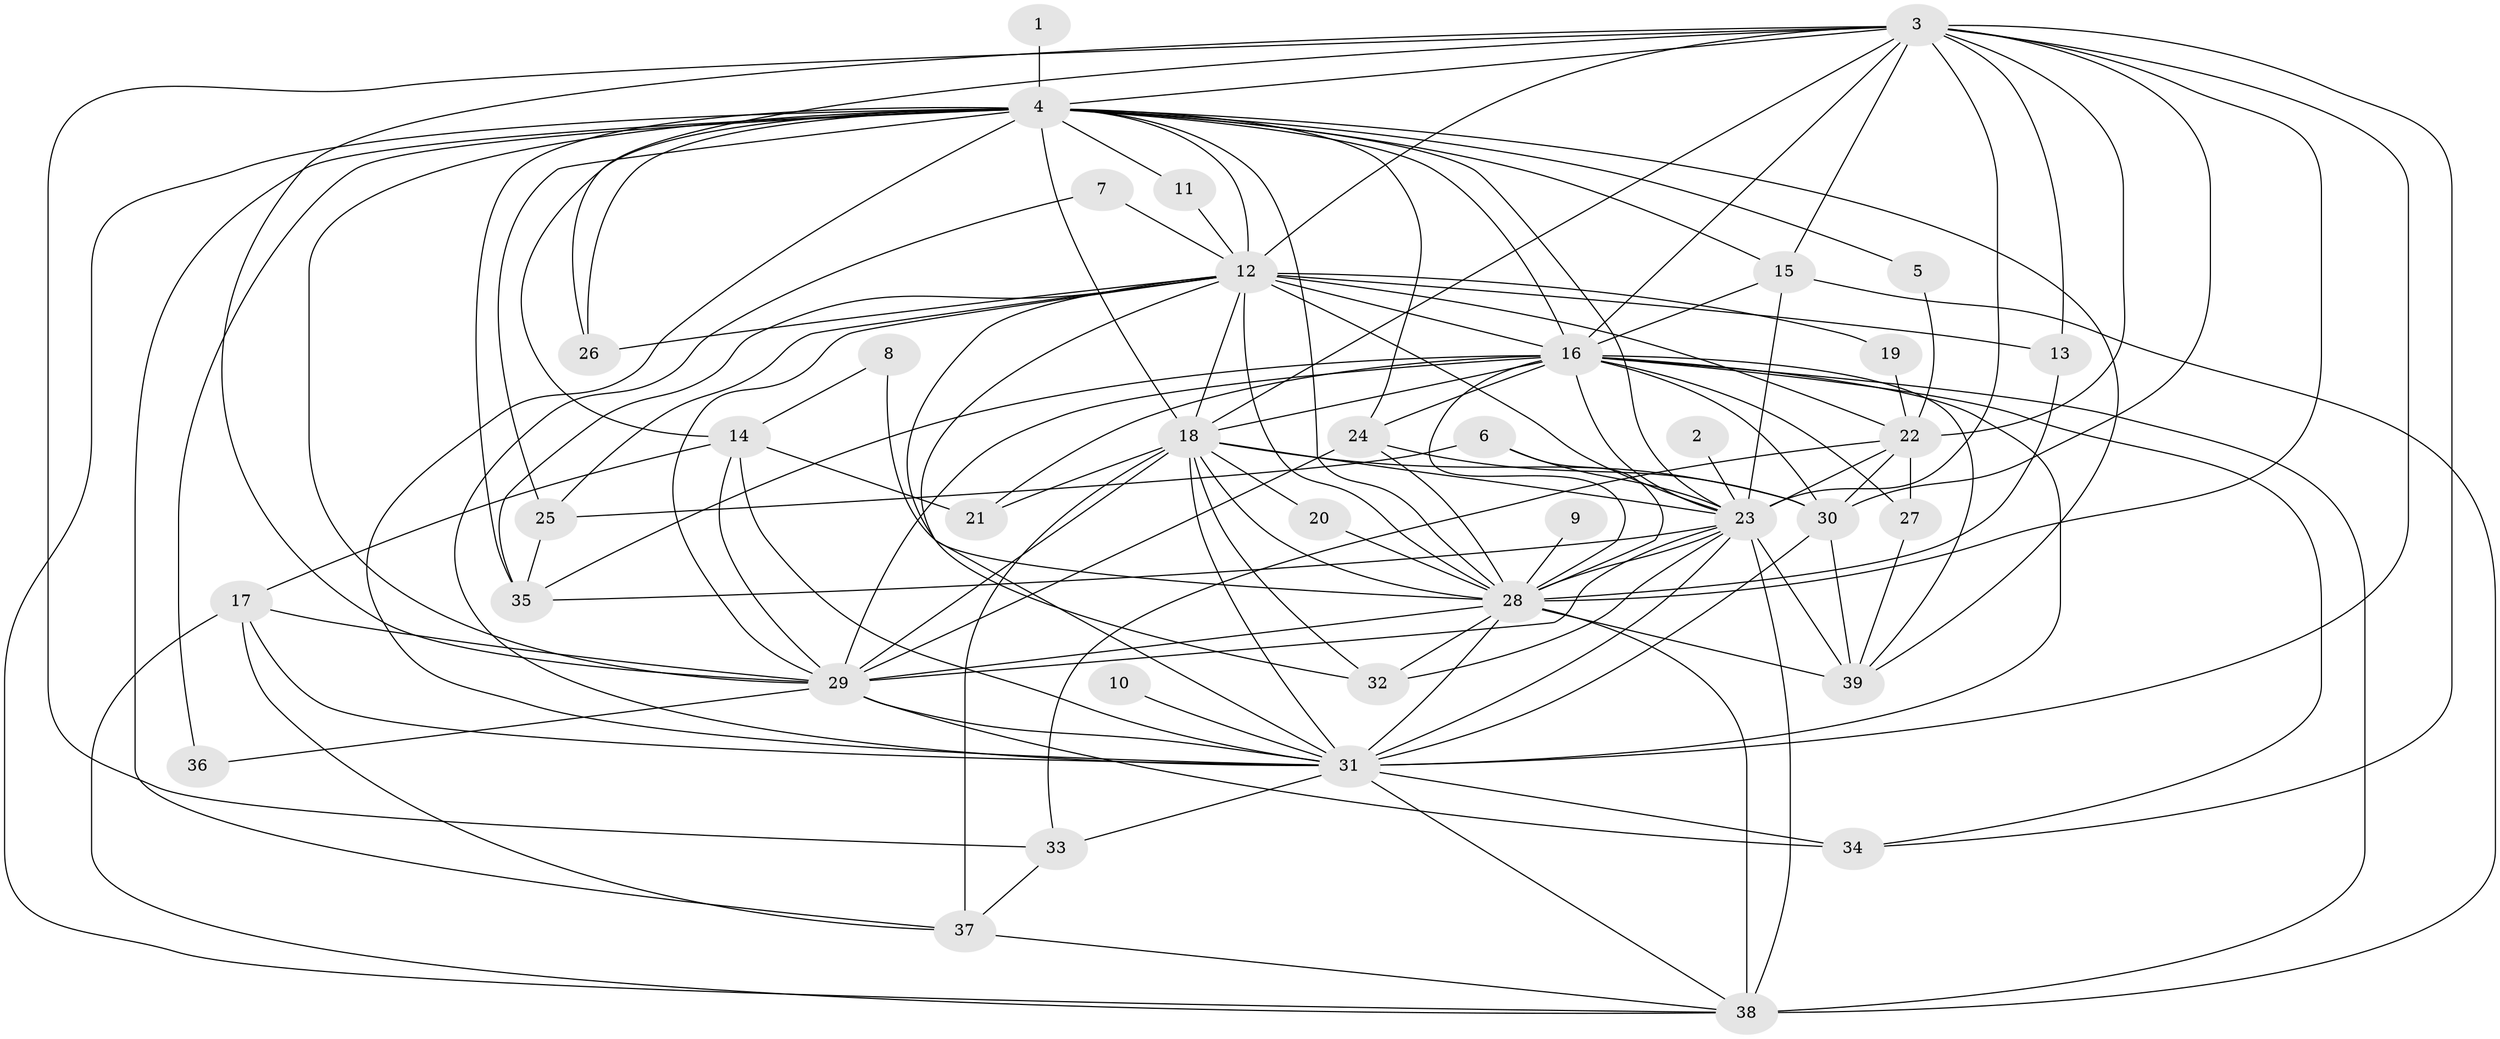 // original degree distribution, {21: 0.007874015748031496, 20: 0.015748031496062992, 33: 0.007874015748031496, 30: 0.007874015748031496, 23: 0.015748031496062992, 27: 0.007874015748031496, 26: 0.007874015748031496, 15: 0.007874015748031496, 9: 0.015748031496062992, 5: 0.03937007874015748, 3: 0.18110236220472442, 2: 0.5905511811023622, 7: 0.015748031496062992, 4: 0.06299212598425197, 6: 0.015748031496062992}
// Generated by graph-tools (version 1.1) at 2025/36/03/04/25 23:36:20]
// undirected, 39 vertices, 127 edges
graph export_dot {
  node [color=gray90,style=filled];
  1;
  2;
  3;
  4;
  5;
  6;
  7;
  8;
  9;
  10;
  11;
  12;
  13;
  14;
  15;
  16;
  17;
  18;
  19;
  20;
  21;
  22;
  23;
  24;
  25;
  26;
  27;
  28;
  29;
  30;
  31;
  32;
  33;
  34;
  35;
  36;
  37;
  38;
  39;
  1 -- 4 [weight=1.0];
  2 -- 23 [weight=1.0];
  3 -- 4 [weight=2.0];
  3 -- 12 [weight=3.0];
  3 -- 13 [weight=1.0];
  3 -- 15 [weight=1.0];
  3 -- 16 [weight=3.0];
  3 -- 18 [weight=3.0];
  3 -- 22 [weight=3.0];
  3 -- 23 [weight=2.0];
  3 -- 26 [weight=1.0];
  3 -- 28 [weight=6.0];
  3 -- 29 [weight=2.0];
  3 -- 30 [weight=1.0];
  3 -- 31 [weight=2.0];
  3 -- 33 [weight=1.0];
  3 -- 34 [weight=1.0];
  4 -- 5 [weight=1.0];
  4 -- 11 [weight=1.0];
  4 -- 12 [weight=2.0];
  4 -- 14 [weight=3.0];
  4 -- 15 [weight=1.0];
  4 -- 16 [weight=1.0];
  4 -- 18 [weight=3.0];
  4 -- 23 [weight=2.0];
  4 -- 24 [weight=1.0];
  4 -- 25 [weight=1.0];
  4 -- 26 [weight=1.0];
  4 -- 28 [weight=3.0];
  4 -- 29 [weight=2.0];
  4 -- 31 [weight=1.0];
  4 -- 35 [weight=2.0];
  4 -- 36 [weight=1.0];
  4 -- 37 [weight=1.0];
  4 -- 38 [weight=1.0];
  4 -- 39 [weight=1.0];
  5 -- 22 [weight=1.0];
  6 -- 23 [weight=1.0];
  6 -- 25 [weight=1.0];
  6 -- 28 [weight=1.0];
  7 -- 12 [weight=1.0];
  7 -- 31 [weight=1.0];
  8 -- 14 [weight=1.0];
  8 -- 28 [weight=1.0];
  9 -- 28 [weight=1.0];
  10 -- 31 [weight=1.0];
  11 -- 12 [weight=2.0];
  12 -- 13 [weight=2.0];
  12 -- 16 [weight=1.0];
  12 -- 18 [weight=2.0];
  12 -- 19 [weight=2.0];
  12 -- 22 [weight=1.0];
  12 -- 23 [weight=2.0];
  12 -- 25 [weight=1.0];
  12 -- 26 [weight=1.0];
  12 -- 28 [weight=2.0];
  12 -- 29 [weight=1.0];
  12 -- 31 [weight=1.0];
  12 -- 32 [weight=1.0];
  12 -- 35 [weight=1.0];
  13 -- 28 [weight=1.0];
  14 -- 17 [weight=1.0];
  14 -- 21 [weight=1.0];
  14 -- 29 [weight=1.0];
  14 -- 31 [weight=2.0];
  15 -- 16 [weight=1.0];
  15 -- 23 [weight=1.0];
  15 -- 38 [weight=1.0];
  16 -- 18 [weight=1.0];
  16 -- 21 [weight=1.0];
  16 -- 23 [weight=1.0];
  16 -- 24 [weight=1.0];
  16 -- 27 [weight=2.0];
  16 -- 28 [weight=4.0];
  16 -- 29 [weight=1.0];
  16 -- 30 [weight=1.0];
  16 -- 31 [weight=4.0];
  16 -- 34 [weight=1.0];
  16 -- 35 [weight=1.0];
  16 -- 38 [weight=2.0];
  16 -- 39 [weight=1.0];
  17 -- 29 [weight=1.0];
  17 -- 31 [weight=1.0];
  17 -- 37 [weight=1.0];
  17 -- 38 [weight=1.0];
  18 -- 20 [weight=2.0];
  18 -- 21 [weight=2.0];
  18 -- 23 [weight=1.0];
  18 -- 28 [weight=1.0];
  18 -- 29 [weight=2.0];
  18 -- 30 [weight=1.0];
  18 -- 31 [weight=2.0];
  18 -- 32 [weight=2.0];
  18 -- 37 [weight=1.0];
  19 -- 22 [weight=1.0];
  20 -- 28 [weight=1.0];
  22 -- 23 [weight=1.0];
  22 -- 27 [weight=1.0];
  22 -- 30 [weight=1.0];
  22 -- 33 [weight=1.0];
  23 -- 28 [weight=1.0];
  23 -- 29 [weight=2.0];
  23 -- 31 [weight=1.0];
  23 -- 32 [weight=1.0];
  23 -- 35 [weight=1.0];
  23 -- 38 [weight=1.0];
  23 -- 39 [weight=2.0];
  24 -- 28 [weight=1.0];
  24 -- 29 [weight=1.0];
  24 -- 30 [weight=1.0];
  25 -- 35 [weight=1.0];
  27 -- 39 [weight=1.0];
  28 -- 29 [weight=1.0];
  28 -- 31 [weight=1.0];
  28 -- 32 [weight=2.0];
  28 -- 38 [weight=1.0];
  28 -- 39 [weight=1.0];
  29 -- 31 [weight=2.0];
  29 -- 34 [weight=2.0];
  29 -- 36 [weight=1.0];
  30 -- 31 [weight=2.0];
  30 -- 39 [weight=1.0];
  31 -- 33 [weight=2.0];
  31 -- 34 [weight=2.0];
  31 -- 38 [weight=1.0];
  33 -- 37 [weight=1.0];
  37 -- 38 [weight=1.0];
}
